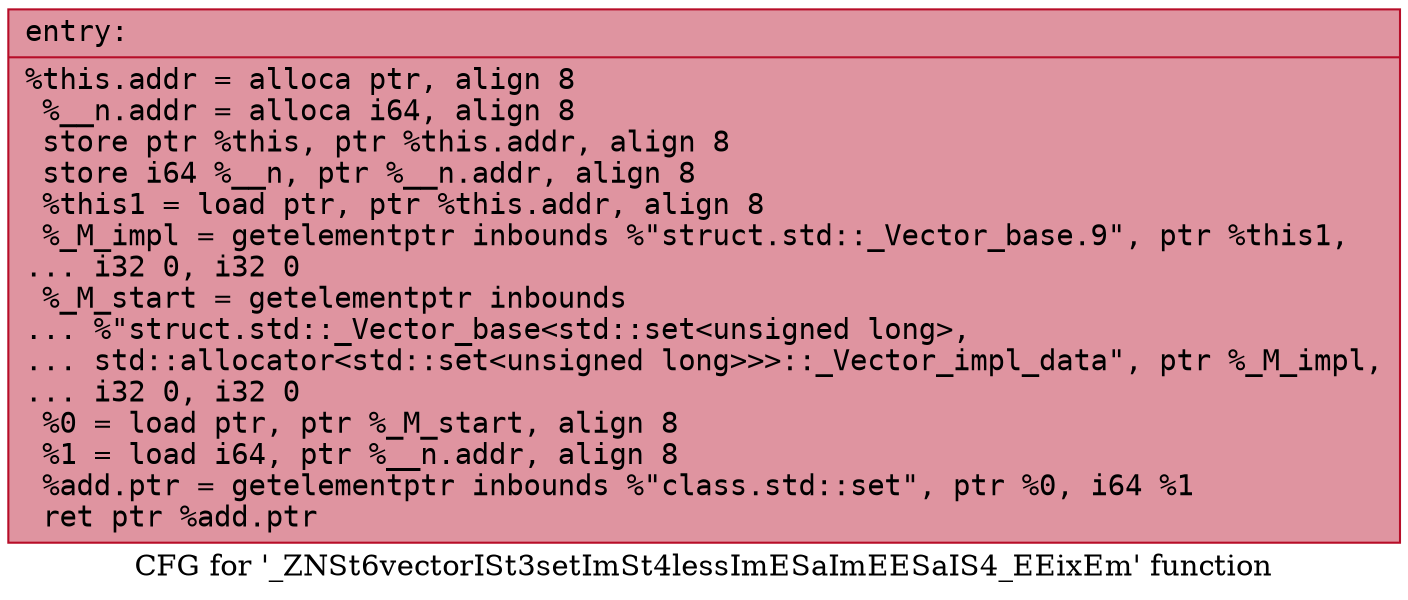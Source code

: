 digraph "CFG for '_ZNSt6vectorISt3setImSt4lessImESaImEESaIS4_EEixEm' function" {
	label="CFG for '_ZNSt6vectorISt3setImSt4lessImESaImEESaIS4_EEixEm' function";

	Node0x562da2017a60 [shape=record,color="#b70d28ff", style=filled, fillcolor="#b70d2870" fontname="Courier",label="{entry:\l|  %this.addr = alloca ptr, align 8\l  %__n.addr = alloca i64, align 8\l  store ptr %this, ptr %this.addr, align 8\l  store i64 %__n, ptr %__n.addr, align 8\l  %this1 = load ptr, ptr %this.addr, align 8\l  %_M_impl = getelementptr inbounds %\"struct.std::_Vector_base.9\", ptr %this1,\l... i32 0, i32 0\l  %_M_start = getelementptr inbounds\l... %\"struct.std::_Vector_base\<std::set\<unsigned long\>,\l... std::allocator\<std::set\<unsigned long\>\>\>::_Vector_impl_data\", ptr %_M_impl,\l... i32 0, i32 0\l  %0 = load ptr, ptr %_M_start, align 8\l  %1 = load i64, ptr %__n.addr, align 8\l  %add.ptr = getelementptr inbounds %\"class.std::set\", ptr %0, i64 %1\l  ret ptr %add.ptr\l}"];
}
